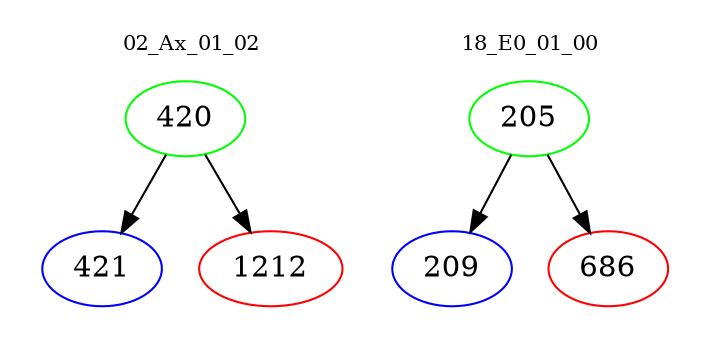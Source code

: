 digraph{
subgraph cluster_0 {
color = white
label = "02_Ax_01_02";
fontsize=10;
T0_420 [label="420", color="green"]
T0_420 -> T0_421 [color="black"]
T0_421 [label="421", color="blue"]
T0_420 -> T0_1212 [color="black"]
T0_1212 [label="1212", color="red"]
}
subgraph cluster_1 {
color = white
label = "18_E0_01_00";
fontsize=10;
T1_205 [label="205", color="green"]
T1_205 -> T1_209 [color="black"]
T1_209 [label="209", color="blue"]
T1_205 -> T1_686 [color="black"]
T1_686 [label="686", color="red"]
}
}
